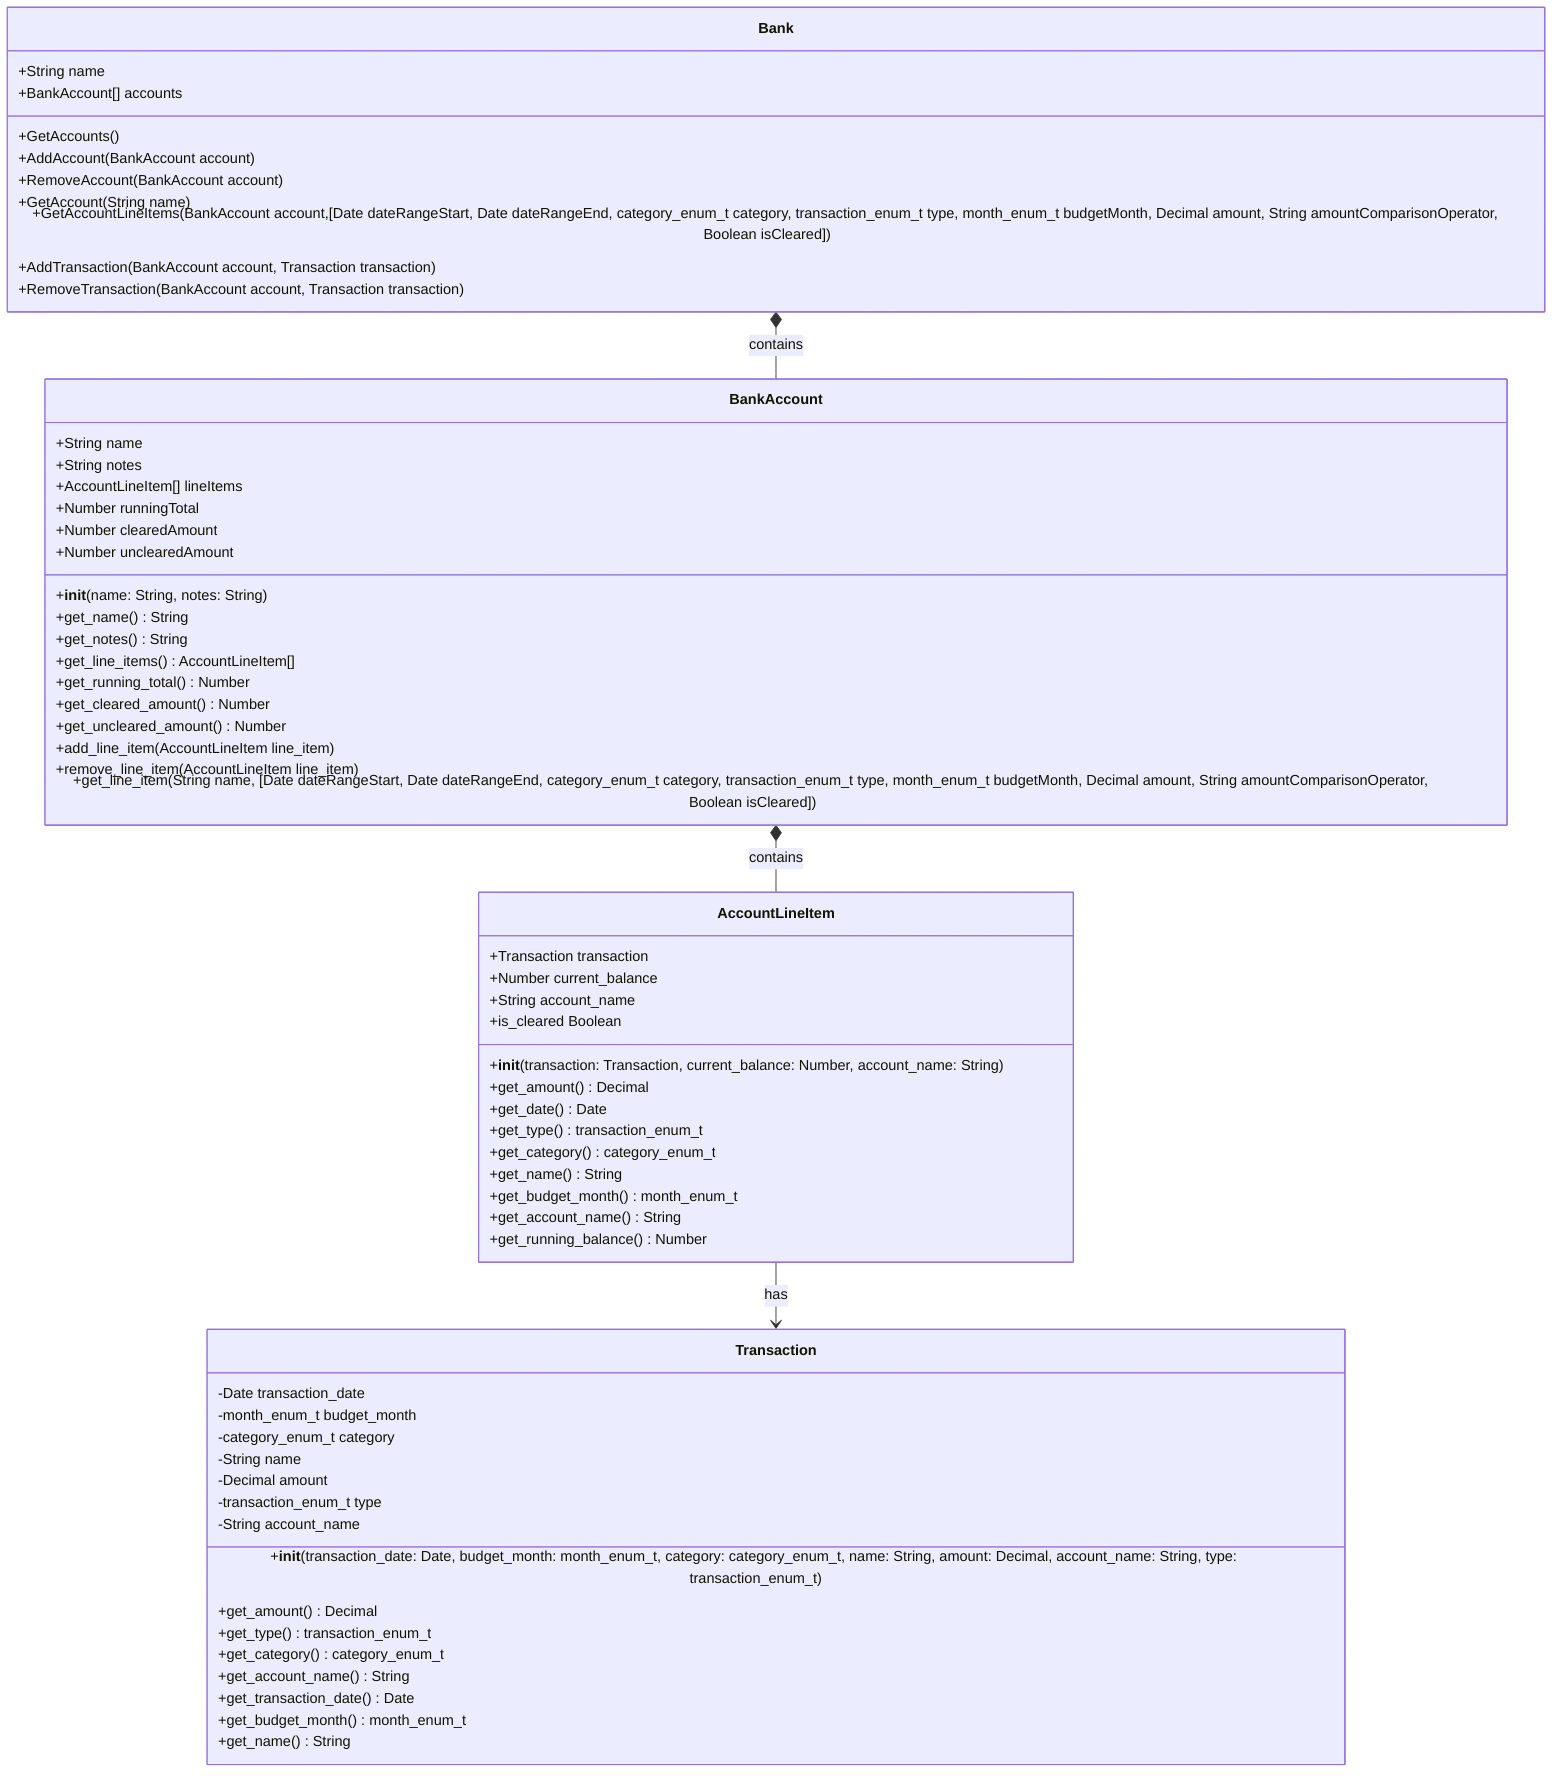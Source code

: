 classDiagram
    class Bank {
        +String name
        +BankAccount[] accounts
        +GetAccounts()
        +AddAccount(BankAccount account)
        +RemoveAccount(BankAccount account)
        +GetAccount(String name)
        +GetAccountLineItems(BankAccount account,[Date dateRangeStart, Date dateRangeEnd, category_enum_t category, transaction_enum_t type, month_enum_t budgetMonth, Decimal amount, String amountComparisonOperator, Boolean isCleared])
        +AddTransaction(BankAccount account, Transaction transaction)
        +RemoveTransaction(BankAccount account, Transaction transaction)
        
    }

    class BankAccount {
        +String name
        +String notes
        +AccountLineItem[] lineItems
        +Number runningTotal
        +Number clearedAmount
        +Number unclearedAmount
        +__init__(name: String, notes: String)
        +get_name() String
        +get_notes() String
        +get_line_items() AccountLineItem[]
        +get_running_total() Number
        +get_cleared_amount() Number
        +get_uncleared_amount() Number
        +add_line_item(AccountLineItem line_item)
        +remove_line_item(AccountLineItem line_item)
        +get_line_item(String name, [Date dateRangeStart, Date dateRangeEnd, category_enum_t category, transaction_enum_t type, month_enum_t budgetMonth, Decimal amount, String amountComparisonOperator, Boolean isCleared])
    }

    class AccountLineItem {
        +Transaction transaction
        +Number current_balance
        +String account_name
        +__init__(transaction: Transaction, current_balance: Number, account_name: String)
        +get_amount() Decimal
        +get_date() Date
        +get_type() transaction_enum_t
        +get_category() category_enum_t
        +get_name() String
        +get_budget_month() month_enum_t
        +get_account_name() String
        +get_running_balance() Number
        +is_cleared Boolean
    }

    class Transaction {
        -Date transaction_date
        -month_enum_t budget_month
        -category_enum_t category
        -String name
        -Decimal amount
        -transaction_enum_t type
        -String account_name
        +__init__(transaction_date: Date, budget_month: month_enum_t, category: category_enum_t, name: String, amount: Decimal, account_name: String, type: transaction_enum_t)
        +get_amount() Decimal
        +get_type() transaction_enum_t
        +get_category() category_enum_t
        +get_account_name() String
        +get_transaction_date() Date
        +get_budget_month() month_enum_t
        +get_name() String
    }

    Bank *-- BankAccount : contains
    BankAccount *-- AccountLineItem : contains
    AccountLineItem --> Transaction : has